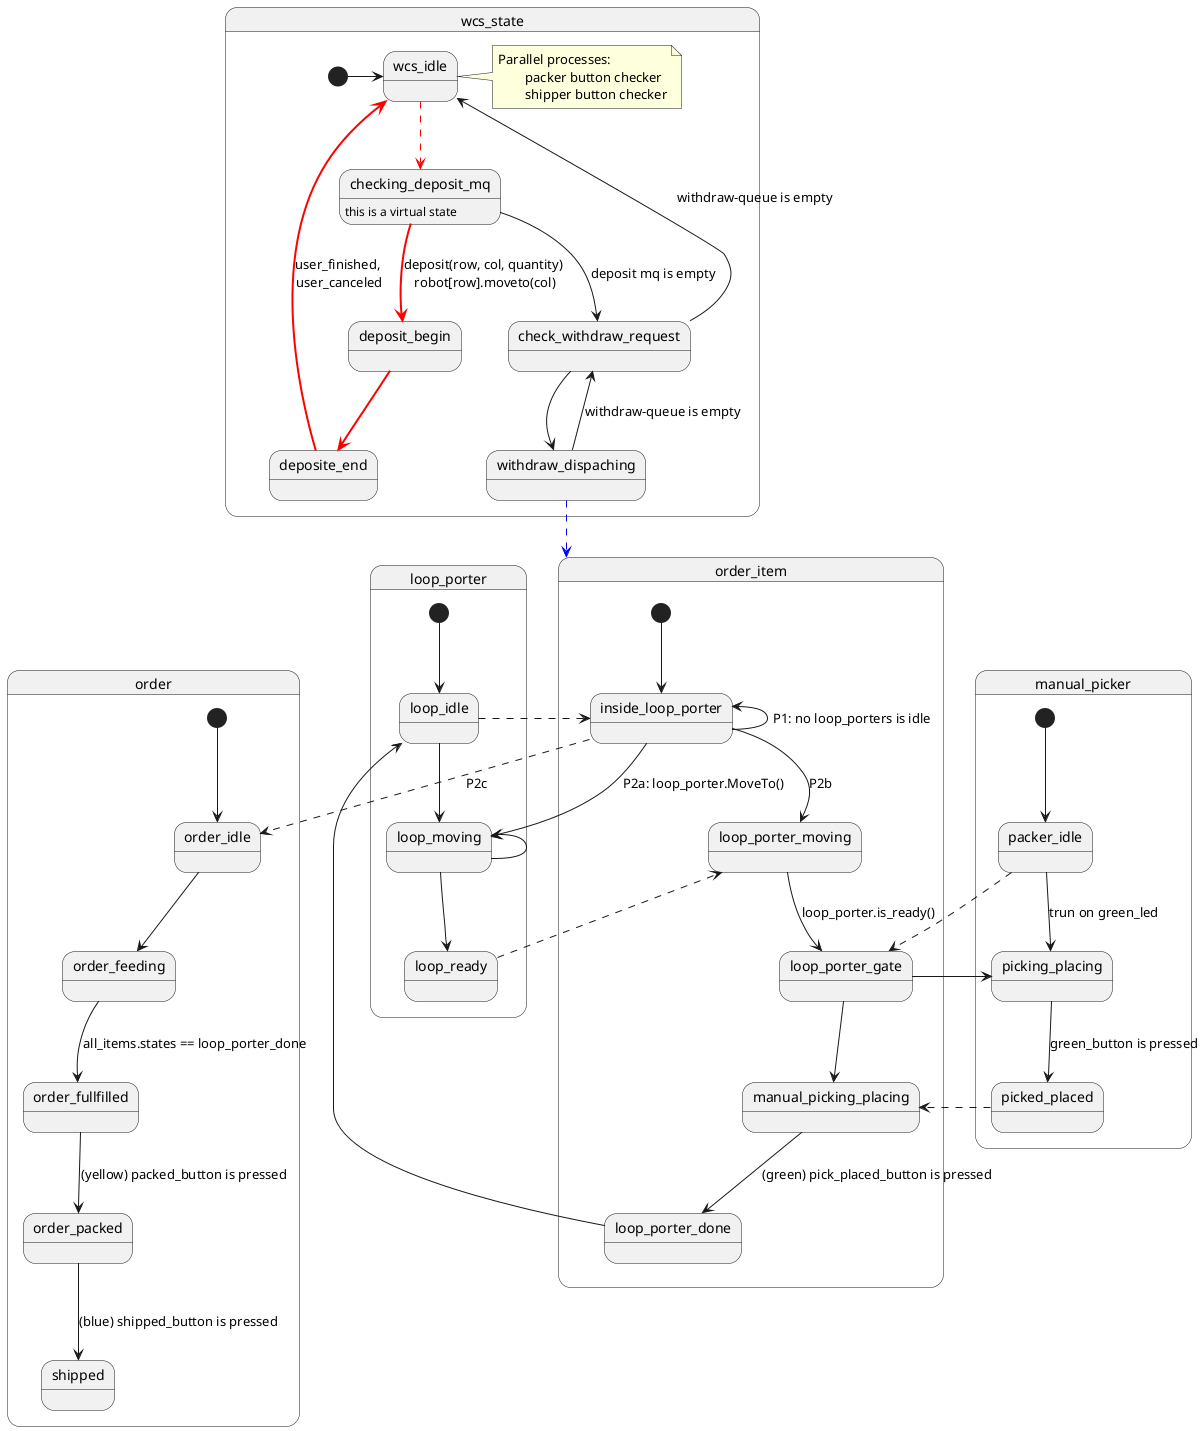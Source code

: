 @startuml



state order_item{
	[*] --> inside_loop_porter
	inside_loop_porter <-- inside_loop_porter:  P1: no loop_porters is idle
	inside_loop_porter --> loop_porter_moving: P2b
    loop_porter_moving --> loop_porter_gate: loop_porter.is_ready()
	loop_porter_gate --> manual_picking_placing
    manual_picking_placing --> loop_porter_done: (green) pick_placed_button is pressed
}

state order{
	[*] --> order_idle
	order_idle --> order_feeding
	order_feeding --> order_fullfilled:  all_items.states == loop_porter_done
	order_fullfilled --> order_packed: (yellow) packed_button is pressed
	order_packed -->shipped:  (blue) shipped_button is pressed

}
inside_loop_porter -[dashed]->  order_idle: P2c

state loop_porter {
	[*] --> loop_idle 
	loop_idle --> loop_moving
	loop_moving <-- loop_moving
	loop_moving --> loop_ready
}
loop_idle -[dashed]-> inside_loop_porter
inside_loop_porter --> loop_moving: P2a: loop_porter.MoveTo()
loop_ready -[dashed]-> loop_porter_moving


state manual_picker{
	[*] --> packer_idle
	packer_idle --> picking_placing: trun on green_led
	picking_placing --> picked_placed: green_button is pressed
	
}
packer_idle -[dashed]-> loop_porter_gate
loop_porter_gate --> picking_placing
picked_placed -[dashed]-> manual_picking_placing


state wcs_state{
	[*] -> wcs_idle
	wcs_idle-[#red,dashed]-> checking_deposit_mq
	checking_deposit_mq -[#red,bold]-> deposit_begin: deposit(row, col, quantity) \nrobot[row].moveto(col)
	deposit_begin -[#red,bold]-> deposite_end
	deposite_end -[#red,bold]->wcs_idle: user_finished, \nuser_canceled
	checking_deposit_mq: this is a virtual state

	checking_deposit_mq --> check_withdraw_request: deposit mq is empty
	check_withdraw_request --> wcs_idle:  withdraw-queue is empty
	check_withdraw_request --> withdraw_dispaching
	withdraw_dispaching --> check_withdraw_request: withdraw-queue is empty

	note right of wcs_idle
	Parallel processes:
		packer button checker
		shipper button checker
	end note
}

withdraw_dispaching -[#blue,dashed]-> order_item 



loop_porter_done --> loop_idle




@enduml
